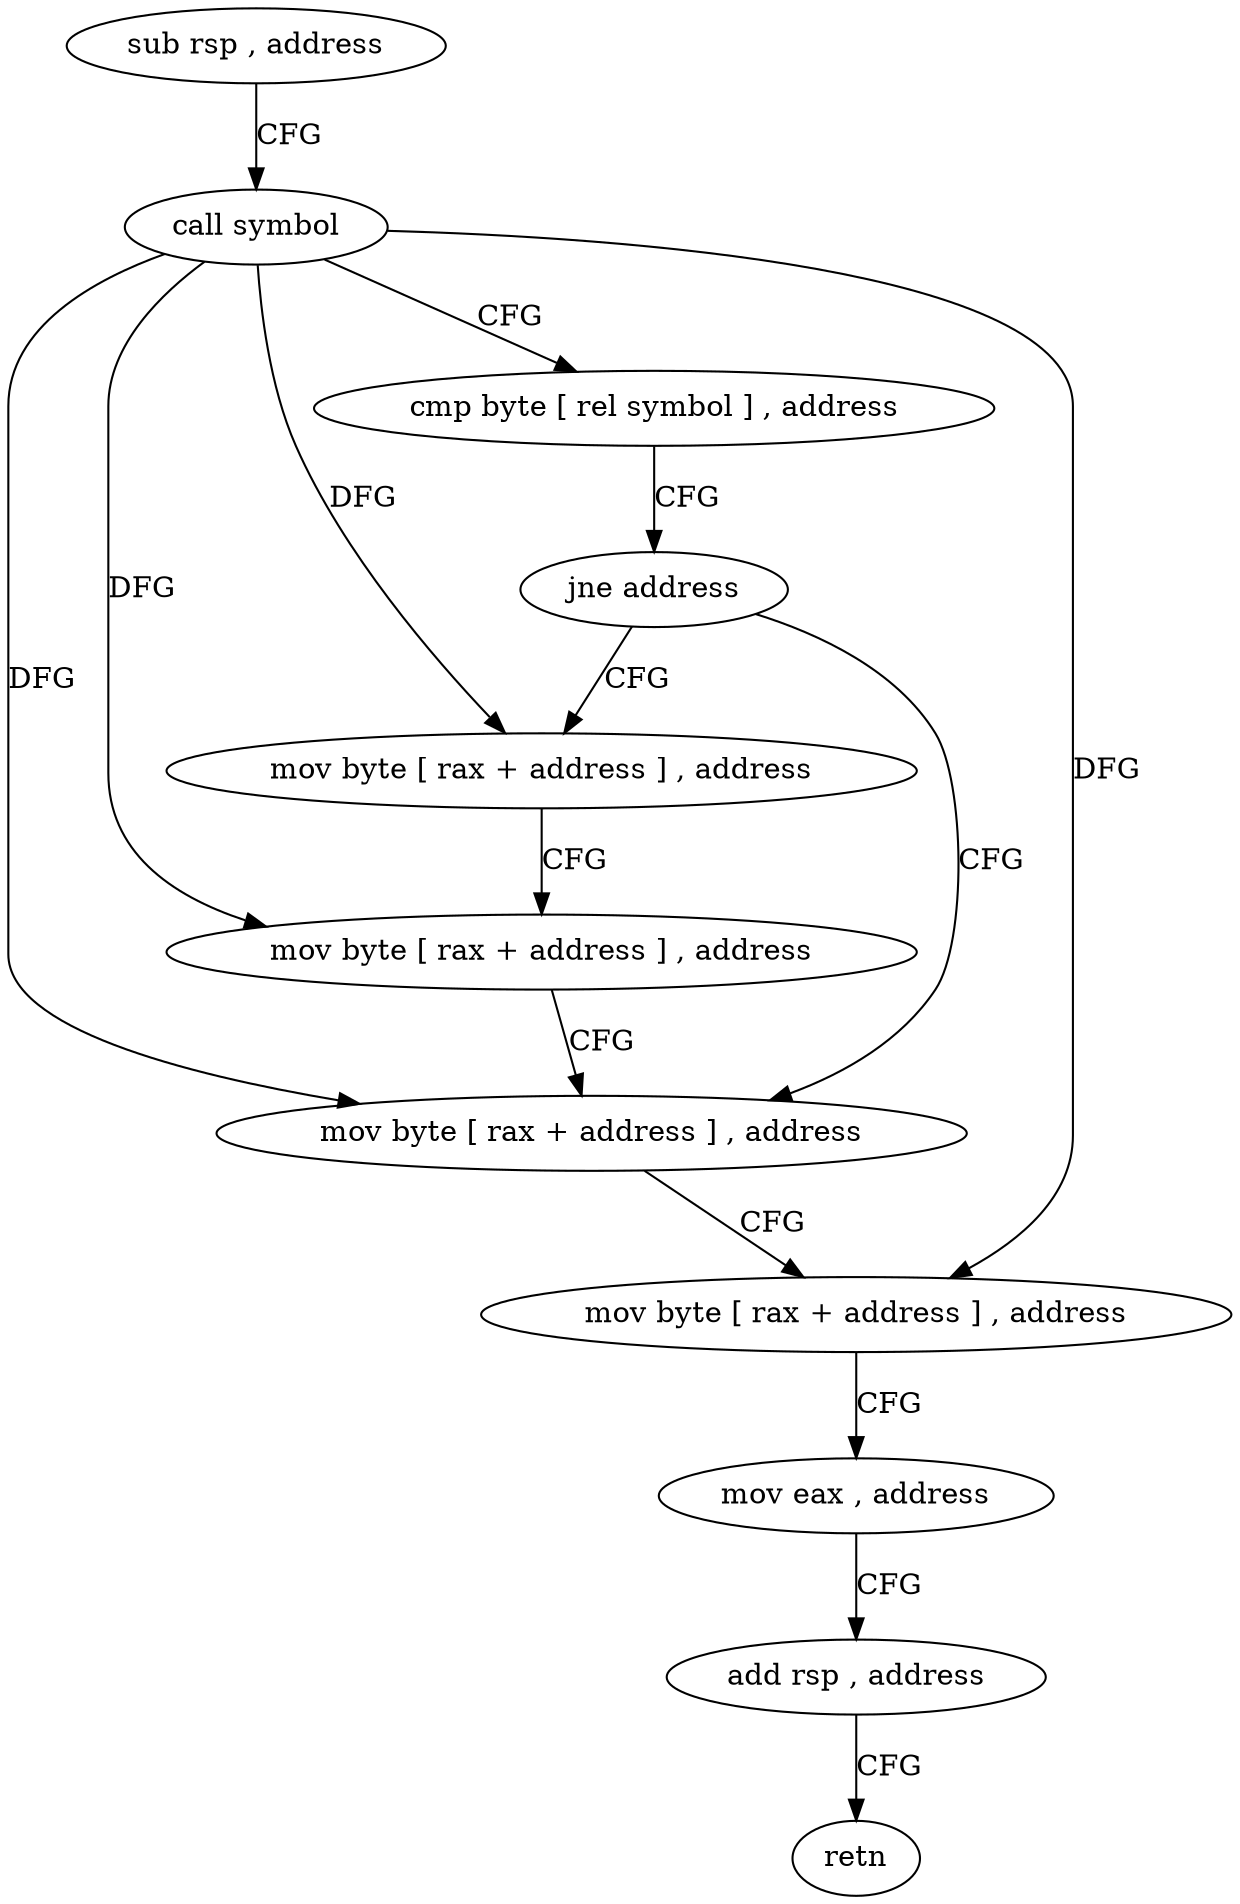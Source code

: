 digraph "func" {
"4242561" [label = "sub rsp , address" ]
"4242565" [label = "call symbol" ]
"4242570" [label = "cmp byte [ rel symbol ] , address" ]
"4242577" [label = "jne address" ]
"4242587" [label = "mov byte [ rax + address ] , address" ]
"4242579" [label = "mov byte [ rax + address ] , address" ]
"4242591" [label = "mov byte [ rax + address ] , address" ]
"4242595" [label = "mov eax , address" ]
"4242600" [label = "add rsp , address" ]
"4242604" [label = "retn" ]
"4242583" [label = "mov byte [ rax + address ] , address" ]
"4242561" -> "4242565" [ label = "CFG" ]
"4242565" -> "4242570" [ label = "CFG" ]
"4242565" -> "4242587" [ label = "DFG" ]
"4242565" -> "4242591" [ label = "DFG" ]
"4242565" -> "4242579" [ label = "DFG" ]
"4242565" -> "4242583" [ label = "DFG" ]
"4242570" -> "4242577" [ label = "CFG" ]
"4242577" -> "4242587" [ label = "CFG" ]
"4242577" -> "4242579" [ label = "CFG" ]
"4242587" -> "4242591" [ label = "CFG" ]
"4242579" -> "4242583" [ label = "CFG" ]
"4242591" -> "4242595" [ label = "CFG" ]
"4242595" -> "4242600" [ label = "CFG" ]
"4242600" -> "4242604" [ label = "CFG" ]
"4242583" -> "4242587" [ label = "CFG" ]
}
